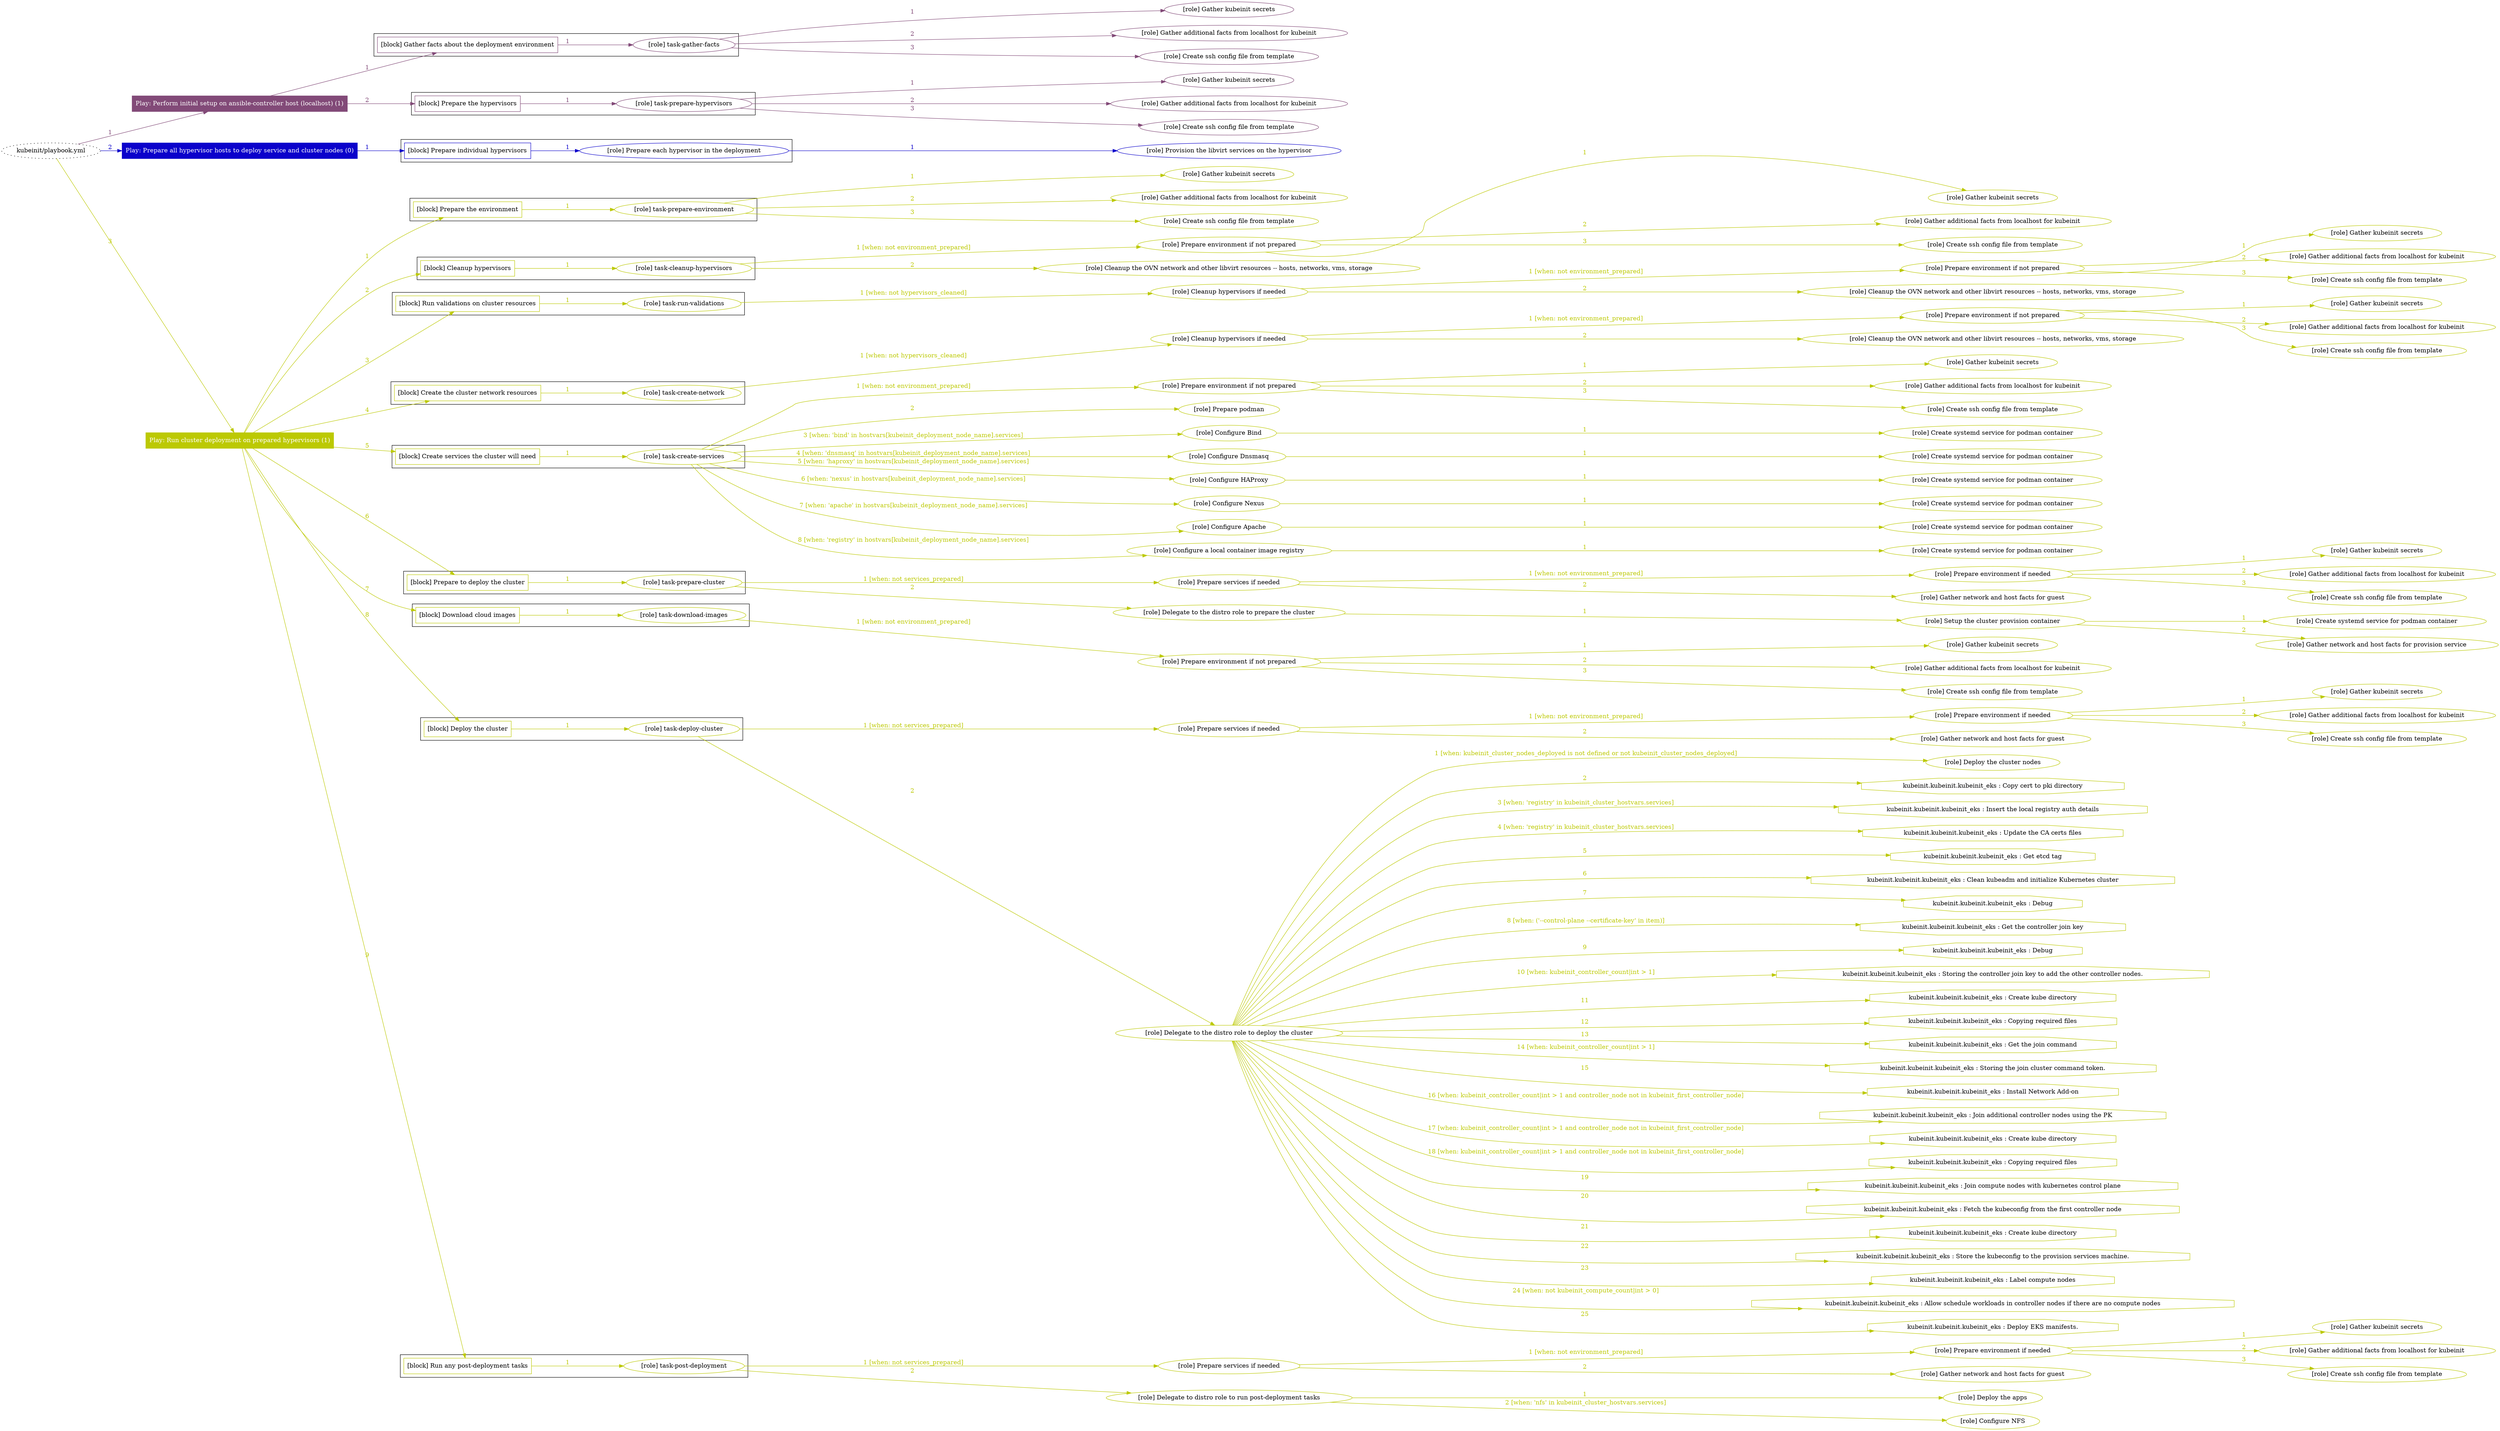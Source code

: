 digraph {
	graph [concentrate=true ordering=in rankdir=LR ratio=fill]
	edge [esep=5 sep=10]
	"kubeinit/playbook.yml" [URL="/home/runner/work/kubeinit/kubeinit/kubeinit/playbook.yml" id=playbook_768fa350 style=dotted]
	play_bba728f6 [label="Play: Perform initial setup on ansible-controller host (localhost) (1)" URL="/home/runner/work/kubeinit/kubeinit/kubeinit/playbook.yml" color="#824a78" fontcolor="#ffffff" id=play_bba728f6 shape=box style=filled tooltip=localhost]
	"kubeinit/playbook.yml" -> play_bba728f6 [label="1 " color="#824a78" fontcolor="#824a78" id=edge_41f18bbf labeltooltip="1 " tooltip="1 "]
	subgraph "Gather kubeinit secrets" {
		role_1b0839d9 [label="[role] Gather kubeinit secrets" URL="/home/runner/.ansible/collections/ansible_collections/kubeinit/kubeinit/roles/kubeinit_prepare/tasks/gather_kubeinit_facts.yml" color="#824a78" id=role_1b0839d9 tooltip="Gather kubeinit secrets"]
	}
	subgraph "Gather additional facts from localhost for kubeinit" {
		role_ade23916 [label="[role] Gather additional facts from localhost for kubeinit" URL="/home/runner/.ansible/collections/ansible_collections/kubeinit/kubeinit/roles/kubeinit_prepare/tasks/gather_kubeinit_facts.yml" color="#824a78" id=role_ade23916 tooltip="Gather additional facts from localhost for kubeinit"]
	}
	subgraph "Create ssh config file from template" {
		role_d3f5e8c2 [label="[role] Create ssh config file from template" URL="/home/runner/.ansible/collections/ansible_collections/kubeinit/kubeinit/roles/kubeinit_prepare/tasks/gather_kubeinit_facts.yml" color="#824a78" id=role_d3f5e8c2 tooltip="Create ssh config file from template"]
	}
	subgraph "task-gather-facts" {
		role_bfae3cb5 [label="[role] task-gather-facts" URL="/home/runner/work/kubeinit/kubeinit/kubeinit/playbook.yml" color="#824a78" id=role_bfae3cb5 tooltip="task-gather-facts"]
		role_bfae3cb5 -> role_1b0839d9 [label="1 " color="#824a78" fontcolor="#824a78" id=edge_88686218 labeltooltip="1 " tooltip="1 "]
		role_bfae3cb5 -> role_ade23916 [label="2 " color="#824a78" fontcolor="#824a78" id=edge_98fb39b4 labeltooltip="2 " tooltip="2 "]
		role_bfae3cb5 -> role_d3f5e8c2 [label="3 " color="#824a78" fontcolor="#824a78" id=edge_a407d9b2 labeltooltip="3 " tooltip="3 "]
	}
	subgraph "Gather kubeinit secrets" {
		role_dcbbacf3 [label="[role] Gather kubeinit secrets" URL="/home/runner/.ansible/collections/ansible_collections/kubeinit/kubeinit/roles/kubeinit_prepare/tasks/gather_kubeinit_facts.yml" color="#824a78" id=role_dcbbacf3 tooltip="Gather kubeinit secrets"]
	}
	subgraph "Gather additional facts from localhost for kubeinit" {
		role_a5c7a3fc [label="[role] Gather additional facts from localhost for kubeinit" URL="/home/runner/.ansible/collections/ansible_collections/kubeinit/kubeinit/roles/kubeinit_prepare/tasks/gather_kubeinit_facts.yml" color="#824a78" id=role_a5c7a3fc tooltip="Gather additional facts from localhost for kubeinit"]
	}
	subgraph "Create ssh config file from template" {
		role_6a774f03 [label="[role] Create ssh config file from template" URL="/home/runner/.ansible/collections/ansible_collections/kubeinit/kubeinit/roles/kubeinit_prepare/tasks/gather_kubeinit_facts.yml" color="#824a78" id=role_6a774f03 tooltip="Create ssh config file from template"]
	}
	subgraph "task-prepare-hypervisors" {
		role_3106a8ac [label="[role] task-prepare-hypervisors" URL="/home/runner/work/kubeinit/kubeinit/kubeinit/playbook.yml" color="#824a78" id=role_3106a8ac tooltip="task-prepare-hypervisors"]
		role_3106a8ac -> role_dcbbacf3 [label="1 " color="#824a78" fontcolor="#824a78" id=edge_65de63f9 labeltooltip="1 " tooltip="1 "]
		role_3106a8ac -> role_a5c7a3fc [label="2 " color="#824a78" fontcolor="#824a78" id=edge_450f7440 labeltooltip="2 " tooltip="2 "]
		role_3106a8ac -> role_6a774f03 [label="3 " color="#824a78" fontcolor="#824a78" id=edge_6b35a862 labeltooltip="3 " tooltip="3 "]
	}
	subgraph "Play: Perform initial setup on ansible-controller host (localhost) (1)" {
		play_bba728f6 -> block_4dae9bab [label=1 color="#824a78" fontcolor="#824a78" id=edge_9ea0962b labeltooltip=1 tooltip=1]
		subgraph cluster_block_4dae9bab {
			block_4dae9bab [label="[block] Gather facts about the deployment environment" URL="/home/runner/work/kubeinit/kubeinit/kubeinit/playbook.yml" color="#824a78" id=block_4dae9bab labeltooltip="Gather facts about the deployment environment" shape=box tooltip="Gather facts about the deployment environment"]
			block_4dae9bab -> role_bfae3cb5 [label="1 " color="#824a78" fontcolor="#824a78" id=edge_cff3afc5 labeltooltip="1 " tooltip="1 "]
		}
		play_bba728f6 -> block_4ace6be7 [label=2 color="#824a78" fontcolor="#824a78" id=edge_e58233c1 labeltooltip=2 tooltip=2]
		subgraph cluster_block_4ace6be7 {
			block_4ace6be7 [label="[block] Prepare the hypervisors" URL="/home/runner/work/kubeinit/kubeinit/kubeinit/playbook.yml" color="#824a78" id=block_4ace6be7 labeltooltip="Prepare the hypervisors" shape=box tooltip="Prepare the hypervisors"]
			block_4ace6be7 -> role_3106a8ac [label="1 " color="#824a78" fontcolor="#824a78" id=edge_30d1d823 labeltooltip="1 " tooltip="1 "]
		}
	}
	play_9862256f [label="Play: Prepare all hypervisor hosts to deploy service and cluster nodes (0)" URL="/home/runner/work/kubeinit/kubeinit/kubeinit/playbook.yml" color="#0b01cb" fontcolor="#ffffff" id=play_9862256f shape=box style=filled tooltip="Play: Prepare all hypervisor hosts to deploy service and cluster nodes (0)"]
	"kubeinit/playbook.yml" -> play_9862256f [label="2 " color="#0b01cb" fontcolor="#0b01cb" id=edge_6276b5c2 labeltooltip="2 " tooltip="2 "]
	subgraph "Provision the libvirt services on the hypervisor" {
		role_0ce8d488 [label="[role] Provision the libvirt services on the hypervisor" URL="/home/runner/.ansible/collections/ansible_collections/kubeinit/kubeinit/roles/kubeinit_prepare/tasks/prepare_hypervisor.yml" color="#0b01cb" id=role_0ce8d488 tooltip="Provision the libvirt services on the hypervisor"]
	}
	subgraph "Prepare each hypervisor in the deployment" {
		role_e6b648f1 [label="[role] Prepare each hypervisor in the deployment" URL="/home/runner/work/kubeinit/kubeinit/kubeinit/playbook.yml" color="#0b01cb" id=role_e6b648f1 tooltip="Prepare each hypervisor in the deployment"]
		role_e6b648f1 -> role_0ce8d488 [label="1 " color="#0b01cb" fontcolor="#0b01cb" id=edge_3b8a3610 labeltooltip="1 " tooltip="1 "]
	}
	subgraph "Play: Prepare all hypervisor hosts to deploy service and cluster nodes (0)" {
		play_9862256f -> block_240b514c [label=1 color="#0b01cb" fontcolor="#0b01cb" id=edge_b8d41e16 labeltooltip=1 tooltip=1]
		subgraph cluster_block_240b514c {
			block_240b514c [label="[block] Prepare individual hypervisors" URL="/home/runner/work/kubeinit/kubeinit/kubeinit/playbook.yml" color="#0b01cb" id=block_240b514c labeltooltip="Prepare individual hypervisors" shape=box tooltip="Prepare individual hypervisors"]
			block_240b514c -> role_e6b648f1 [label="1 " color="#0b01cb" fontcolor="#0b01cb" id=edge_86f9263f labeltooltip="1 " tooltip="1 "]
		}
	}
	play_9ad3b4a9 [label="Play: Run cluster deployment on prepared hypervisors (1)" URL="/home/runner/work/kubeinit/kubeinit/kubeinit/playbook.yml" color="#bcc903" fontcolor="#ffffff" id=play_9ad3b4a9 shape=box style=filled tooltip=localhost]
	"kubeinit/playbook.yml" -> play_9ad3b4a9 [label="3 " color="#bcc903" fontcolor="#bcc903" id=edge_ab257bb3 labeltooltip="3 " tooltip="3 "]
	subgraph "Gather kubeinit secrets" {
		role_ee31a3a8 [label="[role] Gather kubeinit secrets" URL="/home/runner/.ansible/collections/ansible_collections/kubeinit/kubeinit/roles/kubeinit_prepare/tasks/gather_kubeinit_facts.yml" color="#bcc903" id=role_ee31a3a8 tooltip="Gather kubeinit secrets"]
	}
	subgraph "Gather additional facts from localhost for kubeinit" {
		role_80d5e153 [label="[role] Gather additional facts from localhost for kubeinit" URL="/home/runner/.ansible/collections/ansible_collections/kubeinit/kubeinit/roles/kubeinit_prepare/tasks/gather_kubeinit_facts.yml" color="#bcc903" id=role_80d5e153 tooltip="Gather additional facts from localhost for kubeinit"]
	}
	subgraph "Create ssh config file from template" {
		role_241c59cd [label="[role] Create ssh config file from template" URL="/home/runner/.ansible/collections/ansible_collections/kubeinit/kubeinit/roles/kubeinit_prepare/tasks/gather_kubeinit_facts.yml" color="#bcc903" id=role_241c59cd tooltip="Create ssh config file from template"]
	}
	subgraph "task-prepare-environment" {
		role_5af48785 [label="[role] task-prepare-environment" URL="/home/runner/work/kubeinit/kubeinit/kubeinit/playbook.yml" color="#bcc903" id=role_5af48785 tooltip="task-prepare-environment"]
		role_5af48785 -> role_ee31a3a8 [label="1 " color="#bcc903" fontcolor="#bcc903" id=edge_4255c631 labeltooltip="1 " tooltip="1 "]
		role_5af48785 -> role_80d5e153 [label="2 " color="#bcc903" fontcolor="#bcc903" id=edge_4a39a84d labeltooltip="2 " tooltip="2 "]
		role_5af48785 -> role_241c59cd [label="3 " color="#bcc903" fontcolor="#bcc903" id=edge_5657191f labeltooltip="3 " tooltip="3 "]
	}
	subgraph "Gather kubeinit secrets" {
		role_2df4dae6 [label="[role] Gather kubeinit secrets" URL="/home/runner/.ansible/collections/ansible_collections/kubeinit/kubeinit/roles/kubeinit_prepare/tasks/gather_kubeinit_facts.yml" color="#bcc903" id=role_2df4dae6 tooltip="Gather kubeinit secrets"]
	}
	subgraph "Gather additional facts from localhost for kubeinit" {
		role_bbab2afd [label="[role] Gather additional facts from localhost for kubeinit" URL="/home/runner/.ansible/collections/ansible_collections/kubeinit/kubeinit/roles/kubeinit_prepare/tasks/gather_kubeinit_facts.yml" color="#bcc903" id=role_bbab2afd tooltip="Gather additional facts from localhost for kubeinit"]
	}
	subgraph "Create ssh config file from template" {
		role_b66aee26 [label="[role] Create ssh config file from template" URL="/home/runner/.ansible/collections/ansible_collections/kubeinit/kubeinit/roles/kubeinit_prepare/tasks/gather_kubeinit_facts.yml" color="#bcc903" id=role_b66aee26 tooltip="Create ssh config file from template"]
	}
	subgraph "Prepare environment if not prepared" {
		role_9aa07d92 [label="[role] Prepare environment if not prepared" URL="/home/runner/.ansible/collections/ansible_collections/kubeinit/kubeinit/roles/kubeinit_prepare/tasks/cleanup_hypervisors.yml" color="#bcc903" id=role_9aa07d92 tooltip="Prepare environment if not prepared"]
		role_9aa07d92 -> role_2df4dae6 [label="1 " color="#bcc903" fontcolor="#bcc903" id=edge_b2230134 labeltooltip="1 " tooltip="1 "]
		role_9aa07d92 -> role_bbab2afd [label="2 " color="#bcc903" fontcolor="#bcc903" id=edge_88711829 labeltooltip="2 " tooltip="2 "]
		role_9aa07d92 -> role_b66aee26 [label="3 " color="#bcc903" fontcolor="#bcc903" id=edge_003842db labeltooltip="3 " tooltip="3 "]
	}
	subgraph "Cleanup the OVN network and other libvirt resources -- hosts, networks, vms, storage" {
		role_4cff1db2 [label="[role] Cleanup the OVN network and other libvirt resources -- hosts, networks, vms, storage" URL="/home/runner/.ansible/collections/ansible_collections/kubeinit/kubeinit/roles/kubeinit_prepare/tasks/cleanup_hypervisors.yml" color="#bcc903" id=role_4cff1db2 tooltip="Cleanup the OVN network and other libvirt resources -- hosts, networks, vms, storage"]
	}
	subgraph "task-cleanup-hypervisors" {
		role_b30abc90 [label="[role] task-cleanup-hypervisors" URL="/home/runner/work/kubeinit/kubeinit/kubeinit/playbook.yml" color="#bcc903" id=role_b30abc90 tooltip="task-cleanup-hypervisors"]
		role_b30abc90 -> role_9aa07d92 [label="1 [when: not environment_prepared]" color="#bcc903" fontcolor="#bcc903" id=edge_2b0b20fe labeltooltip="1 [when: not environment_prepared]" tooltip="1 [when: not environment_prepared]"]
		role_b30abc90 -> role_4cff1db2 [label="2 " color="#bcc903" fontcolor="#bcc903" id=edge_22c724ca labeltooltip="2 " tooltip="2 "]
	}
	subgraph "Gather kubeinit secrets" {
		role_fdf2c7fb [label="[role] Gather kubeinit secrets" URL="/home/runner/.ansible/collections/ansible_collections/kubeinit/kubeinit/roles/kubeinit_prepare/tasks/gather_kubeinit_facts.yml" color="#bcc903" id=role_fdf2c7fb tooltip="Gather kubeinit secrets"]
	}
	subgraph "Gather additional facts from localhost for kubeinit" {
		role_3d18a447 [label="[role] Gather additional facts from localhost for kubeinit" URL="/home/runner/.ansible/collections/ansible_collections/kubeinit/kubeinit/roles/kubeinit_prepare/tasks/gather_kubeinit_facts.yml" color="#bcc903" id=role_3d18a447 tooltip="Gather additional facts from localhost for kubeinit"]
	}
	subgraph "Create ssh config file from template" {
		role_7f60a0b8 [label="[role] Create ssh config file from template" URL="/home/runner/.ansible/collections/ansible_collections/kubeinit/kubeinit/roles/kubeinit_prepare/tasks/gather_kubeinit_facts.yml" color="#bcc903" id=role_7f60a0b8 tooltip="Create ssh config file from template"]
	}
	subgraph "Prepare environment if not prepared" {
		role_65e10354 [label="[role] Prepare environment if not prepared" URL="/home/runner/.ansible/collections/ansible_collections/kubeinit/kubeinit/roles/kubeinit_prepare/tasks/cleanup_hypervisors.yml" color="#bcc903" id=role_65e10354 tooltip="Prepare environment if not prepared"]
		role_65e10354 -> role_fdf2c7fb [label="1 " color="#bcc903" fontcolor="#bcc903" id=edge_9a9f8ee0 labeltooltip="1 " tooltip="1 "]
		role_65e10354 -> role_3d18a447 [label="2 " color="#bcc903" fontcolor="#bcc903" id=edge_4c24ce88 labeltooltip="2 " tooltip="2 "]
		role_65e10354 -> role_7f60a0b8 [label="3 " color="#bcc903" fontcolor="#bcc903" id=edge_4c975f5e labeltooltip="3 " tooltip="3 "]
	}
	subgraph "Cleanup the OVN network and other libvirt resources -- hosts, networks, vms, storage" {
		role_902f2ca9 [label="[role] Cleanup the OVN network and other libvirt resources -- hosts, networks, vms, storage" URL="/home/runner/.ansible/collections/ansible_collections/kubeinit/kubeinit/roles/kubeinit_prepare/tasks/cleanup_hypervisors.yml" color="#bcc903" id=role_902f2ca9 tooltip="Cleanup the OVN network and other libvirt resources -- hosts, networks, vms, storage"]
	}
	subgraph "Cleanup hypervisors if needed" {
		role_7a1f8833 [label="[role] Cleanup hypervisors if needed" URL="/home/runner/.ansible/collections/ansible_collections/kubeinit/kubeinit/roles/kubeinit_validations/tasks/main.yml" color="#bcc903" id=role_7a1f8833 tooltip="Cleanup hypervisors if needed"]
		role_7a1f8833 -> role_65e10354 [label="1 [when: not environment_prepared]" color="#bcc903" fontcolor="#bcc903" id=edge_16b2744a labeltooltip="1 [when: not environment_prepared]" tooltip="1 [when: not environment_prepared]"]
		role_7a1f8833 -> role_902f2ca9 [label="2 " color="#bcc903" fontcolor="#bcc903" id=edge_9a40938c labeltooltip="2 " tooltip="2 "]
	}
	subgraph "task-run-validations" {
		role_72ea1f10 [label="[role] task-run-validations" URL="/home/runner/work/kubeinit/kubeinit/kubeinit/playbook.yml" color="#bcc903" id=role_72ea1f10 tooltip="task-run-validations"]
		role_72ea1f10 -> role_7a1f8833 [label="1 [when: not hypervisors_cleaned]" color="#bcc903" fontcolor="#bcc903" id=edge_4ff2c6e4 labeltooltip="1 [when: not hypervisors_cleaned]" tooltip="1 [when: not hypervisors_cleaned]"]
	}
	subgraph "Gather kubeinit secrets" {
		role_37e7a533 [label="[role] Gather kubeinit secrets" URL="/home/runner/.ansible/collections/ansible_collections/kubeinit/kubeinit/roles/kubeinit_prepare/tasks/gather_kubeinit_facts.yml" color="#bcc903" id=role_37e7a533 tooltip="Gather kubeinit secrets"]
	}
	subgraph "Gather additional facts from localhost for kubeinit" {
		role_e6275f94 [label="[role] Gather additional facts from localhost for kubeinit" URL="/home/runner/.ansible/collections/ansible_collections/kubeinit/kubeinit/roles/kubeinit_prepare/tasks/gather_kubeinit_facts.yml" color="#bcc903" id=role_e6275f94 tooltip="Gather additional facts from localhost for kubeinit"]
	}
	subgraph "Create ssh config file from template" {
		role_150e0647 [label="[role] Create ssh config file from template" URL="/home/runner/.ansible/collections/ansible_collections/kubeinit/kubeinit/roles/kubeinit_prepare/tasks/gather_kubeinit_facts.yml" color="#bcc903" id=role_150e0647 tooltip="Create ssh config file from template"]
	}
	subgraph "Prepare environment if not prepared" {
		role_59a5dee6 [label="[role] Prepare environment if not prepared" URL="/home/runner/.ansible/collections/ansible_collections/kubeinit/kubeinit/roles/kubeinit_prepare/tasks/cleanup_hypervisors.yml" color="#bcc903" id=role_59a5dee6 tooltip="Prepare environment if not prepared"]
		role_59a5dee6 -> role_37e7a533 [label="1 " color="#bcc903" fontcolor="#bcc903" id=edge_fc28756b labeltooltip="1 " tooltip="1 "]
		role_59a5dee6 -> role_e6275f94 [label="2 " color="#bcc903" fontcolor="#bcc903" id=edge_c8f4f04b labeltooltip="2 " tooltip="2 "]
		role_59a5dee6 -> role_150e0647 [label="3 " color="#bcc903" fontcolor="#bcc903" id=edge_90b9beea labeltooltip="3 " tooltip="3 "]
	}
	subgraph "Cleanup the OVN network and other libvirt resources -- hosts, networks, vms, storage" {
		role_6f6a321b [label="[role] Cleanup the OVN network and other libvirt resources -- hosts, networks, vms, storage" URL="/home/runner/.ansible/collections/ansible_collections/kubeinit/kubeinit/roles/kubeinit_prepare/tasks/cleanup_hypervisors.yml" color="#bcc903" id=role_6f6a321b tooltip="Cleanup the OVN network and other libvirt resources -- hosts, networks, vms, storage"]
	}
	subgraph "Cleanup hypervisors if needed" {
		role_05b09ab9 [label="[role] Cleanup hypervisors if needed" URL="/home/runner/.ansible/collections/ansible_collections/kubeinit/kubeinit/roles/kubeinit_libvirt/tasks/create_network.yml" color="#bcc903" id=role_05b09ab9 tooltip="Cleanup hypervisors if needed"]
		role_05b09ab9 -> role_59a5dee6 [label="1 [when: not environment_prepared]" color="#bcc903" fontcolor="#bcc903" id=edge_4eb914b6 labeltooltip="1 [when: not environment_prepared]" tooltip="1 [when: not environment_prepared]"]
		role_05b09ab9 -> role_6f6a321b [label="2 " color="#bcc903" fontcolor="#bcc903" id=edge_3d43291c labeltooltip="2 " tooltip="2 "]
	}
	subgraph "task-create-network" {
		role_cbca5551 [label="[role] task-create-network" URL="/home/runner/work/kubeinit/kubeinit/kubeinit/playbook.yml" color="#bcc903" id=role_cbca5551 tooltip="task-create-network"]
		role_cbca5551 -> role_05b09ab9 [label="1 [when: not hypervisors_cleaned]" color="#bcc903" fontcolor="#bcc903" id=edge_30495137 labeltooltip="1 [when: not hypervisors_cleaned]" tooltip="1 [when: not hypervisors_cleaned]"]
	}
	subgraph "Gather kubeinit secrets" {
		role_5272c032 [label="[role] Gather kubeinit secrets" URL="/home/runner/.ansible/collections/ansible_collections/kubeinit/kubeinit/roles/kubeinit_prepare/tasks/gather_kubeinit_facts.yml" color="#bcc903" id=role_5272c032 tooltip="Gather kubeinit secrets"]
	}
	subgraph "Gather additional facts from localhost for kubeinit" {
		role_6f6d1de9 [label="[role] Gather additional facts from localhost for kubeinit" URL="/home/runner/.ansible/collections/ansible_collections/kubeinit/kubeinit/roles/kubeinit_prepare/tasks/gather_kubeinit_facts.yml" color="#bcc903" id=role_6f6d1de9 tooltip="Gather additional facts from localhost for kubeinit"]
	}
	subgraph "Create ssh config file from template" {
		role_657f5360 [label="[role] Create ssh config file from template" URL="/home/runner/.ansible/collections/ansible_collections/kubeinit/kubeinit/roles/kubeinit_prepare/tasks/gather_kubeinit_facts.yml" color="#bcc903" id=role_657f5360 tooltip="Create ssh config file from template"]
	}
	subgraph "Prepare environment if not prepared" {
		role_957d98a4 [label="[role] Prepare environment if not prepared" URL="/home/runner/.ansible/collections/ansible_collections/kubeinit/kubeinit/roles/kubeinit_services/tasks/main.yml" color="#bcc903" id=role_957d98a4 tooltip="Prepare environment if not prepared"]
		role_957d98a4 -> role_5272c032 [label="1 " color="#bcc903" fontcolor="#bcc903" id=edge_29edc763 labeltooltip="1 " tooltip="1 "]
		role_957d98a4 -> role_6f6d1de9 [label="2 " color="#bcc903" fontcolor="#bcc903" id=edge_1291659f labeltooltip="2 " tooltip="2 "]
		role_957d98a4 -> role_657f5360 [label="3 " color="#bcc903" fontcolor="#bcc903" id=edge_b1433929 labeltooltip="3 " tooltip="3 "]
	}
	subgraph "Prepare podman" {
		role_53198b9f [label="[role] Prepare podman" URL="/home/runner/.ansible/collections/ansible_collections/kubeinit/kubeinit/roles/kubeinit_services/tasks/00_create_service_pod.yml" color="#bcc903" id=role_53198b9f tooltip="Prepare podman"]
	}
	subgraph "Create systemd service for podman container" {
		role_91cb823b [label="[role] Create systemd service for podman container" URL="/home/runner/.ansible/collections/ansible_collections/kubeinit/kubeinit/roles/kubeinit_bind/tasks/main.yml" color="#bcc903" id=role_91cb823b tooltip="Create systemd service for podman container"]
	}
	subgraph "Configure Bind" {
		role_7c6a0822 [label="[role] Configure Bind" URL="/home/runner/.ansible/collections/ansible_collections/kubeinit/kubeinit/roles/kubeinit_services/tasks/start_services_containers.yml" color="#bcc903" id=role_7c6a0822 tooltip="Configure Bind"]
		role_7c6a0822 -> role_91cb823b [label="1 " color="#bcc903" fontcolor="#bcc903" id=edge_a3e40e88 labeltooltip="1 " tooltip="1 "]
	}
	subgraph "Create systemd service for podman container" {
		role_e7902c7c [label="[role] Create systemd service for podman container" URL="/home/runner/.ansible/collections/ansible_collections/kubeinit/kubeinit/roles/kubeinit_dnsmasq/tasks/main.yml" color="#bcc903" id=role_e7902c7c tooltip="Create systemd service for podman container"]
	}
	subgraph "Configure Dnsmasq" {
		role_deedff4a [label="[role] Configure Dnsmasq" URL="/home/runner/.ansible/collections/ansible_collections/kubeinit/kubeinit/roles/kubeinit_services/tasks/start_services_containers.yml" color="#bcc903" id=role_deedff4a tooltip="Configure Dnsmasq"]
		role_deedff4a -> role_e7902c7c [label="1 " color="#bcc903" fontcolor="#bcc903" id=edge_d2275224 labeltooltip="1 " tooltip="1 "]
	}
	subgraph "Create systemd service for podman container" {
		role_31e53419 [label="[role] Create systemd service for podman container" URL="/home/runner/.ansible/collections/ansible_collections/kubeinit/kubeinit/roles/kubeinit_haproxy/tasks/main.yml" color="#bcc903" id=role_31e53419 tooltip="Create systemd service for podman container"]
	}
	subgraph "Configure HAProxy" {
		role_8a42fb38 [label="[role] Configure HAProxy" URL="/home/runner/.ansible/collections/ansible_collections/kubeinit/kubeinit/roles/kubeinit_services/tasks/start_services_containers.yml" color="#bcc903" id=role_8a42fb38 tooltip="Configure HAProxy"]
		role_8a42fb38 -> role_31e53419 [label="1 " color="#bcc903" fontcolor="#bcc903" id=edge_cfcdccb9 labeltooltip="1 " tooltip="1 "]
	}
	subgraph "Create systemd service for podman container" {
		role_e7bb020d [label="[role] Create systemd service for podman container" URL="/home/runner/.ansible/collections/ansible_collections/kubeinit/kubeinit/roles/kubeinit_nexus/tasks/main.yml" color="#bcc903" id=role_e7bb020d tooltip="Create systemd service for podman container"]
	}
	subgraph "Configure Nexus" {
		role_5814532b [label="[role] Configure Nexus" URL="/home/runner/.ansible/collections/ansible_collections/kubeinit/kubeinit/roles/kubeinit_services/tasks/start_services_containers.yml" color="#bcc903" id=role_5814532b tooltip="Configure Nexus"]
		role_5814532b -> role_e7bb020d [label="1 " color="#bcc903" fontcolor="#bcc903" id=edge_a83d49cf labeltooltip="1 " tooltip="1 "]
	}
	subgraph "Create systemd service for podman container" {
		role_b050a46d [label="[role] Create systemd service for podman container" URL="/home/runner/.ansible/collections/ansible_collections/kubeinit/kubeinit/roles/kubeinit_apache/tasks/main.yml" color="#bcc903" id=role_b050a46d tooltip="Create systemd service for podman container"]
	}
	subgraph "Configure Apache" {
		role_08a070fe [label="[role] Configure Apache" URL="/home/runner/.ansible/collections/ansible_collections/kubeinit/kubeinit/roles/kubeinit_services/tasks/start_services_containers.yml" color="#bcc903" id=role_08a070fe tooltip="Configure Apache"]
		role_08a070fe -> role_b050a46d [label="1 " color="#bcc903" fontcolor="#bcc903" id=edge_71b2d4f1 labeltooltip="1 " tooltip="1 "]
	}
	subgraph "Create systemd service for podman container" {
		role_1453f8d0 [label="[role] Create systemd service for podman container" URL="/home/runner/.ansible/collections/ansible_collections/kubeinit/kubeinit/roles/kubeinit_registry/tasks/main.yml" color="#bcc903" id=role_1453f8d0 tooltip="Create systemd service for podman container"]
	}
	subgraph "Configure a local container image registry" {
		role_92a43e78 [label="[role] Configure a local container image registry" URL="/home/runner/.ansible/collections/ansible_collections/kubeinit/kubeinit/roles/kubeinit_services/tasks/start_services_containers.yml" color="#bcc903" id=role_92a43e78 tooltip="Configure a local container image registry"]
		role_92a43e78 -> role_1453f8d0 [label="1 " color="#bcc903" fontcolor="#bcc903" id=edge_ca9b4061 labeltooltip="1 " tooltip="1 "]
	}
	subgraph "task-create-services" {
		role_a84dad6f [label="[role] task-create-services" URL="/home/runner/work/kubeinit/kubeinit/kubeinit/playbook.yml" color="#bcc903" id=role_a84dad6f tooltip="task-create-services"]
		role_a84dad6f -> role_957d98a4 [label="1 [when: not environment_prepared]" color="#bcc903" fontcolor="#bcc903" id=edge_051492f0 labeltooltip="1 [when: not environment_prepared]" tooltip="1 [when: not environment_prepared]"]
		role_a84dad6f -> role_53198b9f [label="2 " color="#bcc903" fontcolor="#bcc903" id=edge_4ef3a9cd labeltooltip="2 " tooltip="2 "]
		role_a84dad6f -> role_7c6a0822 [label="3 [when: 'bind' in hostvars[kubeinit_deployment_node_name].services]" color="#bcc903" fontcolor="#bcc903" id=edge_709aca59 labeltooltip="3 [when: 'bind' in hostvars[kubeinit_deployment_node_name].services]" tooltip="3 [when: 'bind' in hostvars[kubeinit_deployment_node_name].services]"]
		role_a84dad6f -> role_deedff4a [label="4 [when: 'dnsmasq' in hostvars[kubeinit_deployment_node_name].services]" color="#bcc903" fontcolor="#bcc903" id=edge_c20f632f labeltooltip="4 [when: 'dnsmasq' in hostvars[kubeinit_deployment_node_name].services]" tooltip="4 [when: 'dnsmasq' in hostvars[kubeinit_deployment_node_name].services]"]
		role_a84dad6f -> role_8a42fb38 [label="5 [when: 'haproxy' in hostvars[kubeinit_deployment_node_name].services]" color="#bcc903" fontcolor="#bcc903" id=edge_0dc42ec3 labeltooltip="5 [when: 'haproxy' in hostvars[kubeinit_deployment_node_name].services]" tooltip="5 [when: 'haproxy' in hostvars[kubeinit_deployment_node_name].services]"]
		role_a84dad6f -> role_5814532b [label="6 [when: 'nexus' in hostvars[kubeinit_deployment_node_name].services]" color="#bcc903" fontcolor="#bcc903" id=edge_6e430a57 labeltooltip="6 [when: 'nexus' in hostvars[kubeinit_deployment_node_name].services]" tooltip="6 [when: 'nexus' in hostvars[kubeinit_deployment_node_name].services]"]
		role_a84dad6f -> role_08a070fe [label="7 [when: 'apache' in hostvars[kubeinit_deployment_node_name].services]" color="#bcc903" fontcolor="#bcc903" id=edge_015c0c82 labeltooltip="7 [when: 'apache' in hostvars[kubeinit_deployment_node_name].services]" tooltip="7 [when: 'apache' in hostvars[kubeinit_deployment_node_name].services]"]
		role_a84dad6f -> role_92a43e78 [label="8 [when: 'registry' in hostvars[kubeinit_deployment_node_name].services]" color="#bcc903" fontcolor="#bcc903" id=edge_28d8d576 labeltooltip="8 [when: 'registry' in hostvars[kubeinit_deployment_node_name].services]" tooltip="8 [when: 'registry' in hostvars[kubeinit_deployment_node_name].services]"]
	}
	subgraph "Gather kubeinit secrets" {
		role_748eb058 [label="[role] Gather kubeinit secrets" URL="/home/runner/.ansible/collections/ansible_collections/kubeinit/kubeinit/roles/kubeinit_prepare/tasks/gather_kubeinit_facts.yml" color="#bcc903" id=role_748eb058 tooltip="Gather kubeinit secrets"]
	}
	subgraph "Gather additional facts from localhost for kubeinit" {
		role_7f838dd7 [label="[role] Gather additional facts from localhost for kubeinit" URL="/home/runner/.ansible/collections/ansible_collections/kubeinit/kubeinit/roles/kubeinit_prepare/tasks/gather_kubeinit_facts.yml" color="#bcc903" id=role_7f838dd7 tooltip="Gather additional facts from localhost for kubeinit"]
	}
	subgraph "Create ssh config file from template" {
		role_7f14647b [label="[role] Create ssh config file from template" URL="/home/runner/.ansible/collections/ansible_collections/kubeinit/kubeinit/roles/kubeinit_prepare/tasks/gather_kubeinit_facts.yml" color="#bcc903" id=role_7f14647b tooltip="Create ssh config file from template"]
	}
	subgraph "Prepare environment if needed" {
		role_4c48f3ca [label="[role] Prepare environment if needed" URL="/home/runner/.ansible/collections/ansible_collections/kubeinit/kubeinit/roles/kubeinit_services/tasks/prepare_services.yml" color="#bcc903" id=role_4c48f3ca tooltip="Prepare environment if needed"]
		role_4c48f3ca -> role_748eb058 [label="1 " color="#bcc903" fontcolor="#bcc903" id=edge_a6aebd10 labeltooltip="1 " tooltip="1 "]
		role_4c48f3ca -> role_7f838dd7 [label="2 " color="#bcc903" fontcolor="#bcc903" id=edge_6629044d labeltooltip="2 " tooltip="2 "]
		role_4c48f3ca -> role_7f14647b [label="3 " color="#bcc903" fontcolor="#bcc903" id=edge_23229d90 labeltooltip="3 " tooltip="3 "]
	}
	subgraph "Gather network and host facts for guest" {
		role_db3bdf3a [label="[role] Gather network and host facts for guest" URL="/home/runner/.ansible/collections/ansible_collections/kubeinit/kubeinit/roles/kubeinit_services/tasks/prepare_services.yml" color="#bcc903" id=role_db3bdf3a tooltip="Gather network and host facts for guest"]
	}
	subgraph "Prepare services if needed" {
		role_6efc1cc6 [label="[role] Prepare services if needed" URL="/home/runner/.ansible/collections/ansible_collections/kubeinit/kubeinit/roles/kubeinit_prepare/tasks/prepare_cluster.yml" color="#bcc903" id=role_6efc1cc6 tooltip="Prepare services if needed"]
		role_6efc1cc6 -> role_4c48f3ca [label="1 [when: not environment_prepared]" color="#bcc903" fontcolor="#bcc903" id=edge_238d9d4c labeltooltip="1 [when: not environment_prepared]" tooltip="1 [when: not environment_prepared]"]
		role_6efc1cc6 -> role_db3bdf3a [label="2 " color="#bcc903" fontcolor="#bcc903" id=edge_97f6eac1 labeltooltip="2 " tooltip="2 "]
	}
	subgraph "Create systemd service for podman container" {
		role_bbe38d0e [label="[role] Create systemd service for podman container" URL="/home/runner/.ansible/collections/ansible_collections/kubeinit/kubeinit/roles/kubeinit_services/tasks/create_provision_container.yml" color="#bcc903" id=role_bbe38d0e tooltip="Create systemd service for podman container"]
	}
	subgraph "Gather network and host facts for provision service" {
		role_2394c3e6 [label="[role] Gather network and host facts for provision service" URL="/home/runner/.ansible/collections/ansible_collections/kubeinit/kubeinit/roles/kubeinit_services/tasks/create_provision_container.yml" color="#bcc903" id=role_2394c3e6 tooltip="Gather network and host facts for provision service"]
	}
	subgraph "Setup the cluster provision container" {
		role_1b00200e [label="[role] Setup the cluster provision container" URL="/home/runner/.ansible/collections/ansible_collections/kubeinit/kubeinit/roles/kubeinit_eks/tasks/prepare_cluster.yml" color="#bcc903" id=role_1b00200e tooltip="Setup the cluster provision container"]
		role_1b00200e -> role_bbe38d0e [label="1 " color="#bcc903" fontcolor="#bcc903" id=edge_7d8f17f2 labeltooltip="1 " tooltip="1 "]
		role_1b00200e -> role_2394c3e6 [label="2 " color="#bcc903" fontcolor="#bcc903" id=edge_d385a8c0 labeltooltip="2 " tooltip="2 "]
	}
	subgraph "Delegate to the distro role to prepare the cluster" {
		role_522b9636 [label="[role] Delegate to the distro role to prepare the cluster" URL="/home/runner/.ansible/collections/ansible_collections/kubeinit/kubeinit/roles/kubeinit_prepare/tasks/prepare_cluster.yml" color="#bcc903" id=role_522b9636 tooltip="Delegate to the distro role to prepare the cluster"]
		role_522b9636 -> role_1b00200e [label="1 " color="#bcc903" fontcolor="#bcc903" id=edge_31d968bf labeltooltip="1 " tooltip="1 "]
	}
	subgraph "task-prepare-cluster" {
		role_2326e7f2 [label="[role] task-prepare-cluster" URL="/home/runner/work/kubeinit/kubeinit/kubeinit/playbook.yml" color="#bcc903" id=role_2326e7f2 tooltip="task-prepare-cluster"]
		role_2326e7f2 -> role_6efc1cc6 [label="1 [when: not services_prepared]" color="#bcc903" fontcolor="#bcc903" id=edge_6c8828bf labeltooltip="1 [when: not services_prepared]" tooltip="1 [when: not services_prepared]"]
		role_2326e7f2 -> role_522b9636 [label="2 " color="#bcc903" fontcolor="#bcc903" id=edge_ce3da595 labeltooltip="2 " tooltip="2 "]
	}
	subgraph "Gather kubeinit secrets" {
		role_36681e35 [label="[role] Gather kubeinit secrets" URL="/home/runner/.ansible/collections/ansible_collections/kubeinit/kubeinit/roles/kubeinit_prepare/tasks/gather_kubeinit_facts.yml" color="#bcc903" id=role_36681e35 tooltip="Gather kubeinit secrets"]
	}
	subgraph "Gather additional facts from localhost for kubeinit" {
		role_d0dffc83 [label="[role] Gather additional facts from localhost for kubeinit" URL="/home/runner/.ansible/collections/ansible_collections/kubeinit/kubeinit/roles/kubeinit_prepare/tasks/gather_kubeinit_facts.yml" color="#bcc903" id=role_d0dffc83 tooltip="Gather additional facts from localhost for kubeinit"]
	}
	subgraph "Create ssh config file from template" {
		role_a2adef7b [label="[role] Create ssh config file from template" URL="/home/runner/.ansible/collections/ansible_collections/kubeinit/kubeinit/roles/kubeinit_prepare/tasks/gather_kubeinit_facts.yml" color="#bcc903" id=role_a2adef7b tooltip="Create ssh config file from template"]
	}
	subgraph "Prepare environment if not prepared" {
		role_39c50083 [label="[role] Prepare environment if not prepared" URL="/home/runner/.ansible/collections/ansible_collections/kubeinit/kubeinit/roles/kubeinit_libvirt/tasks/download_cloud_images.yml" color="#bcc903" id=role_39c50083 tooltip="Prepare environment if not prepared"]
		role_39c50083 -> role_36681e35 [label="1 " color="#bcc903" fontcolor="#bcc903" id=edge_447213e1 labeltooltip="1 " tooltip="1 "]
		role_39c50083 -> role_d0dffc83 [label="2 " color="#bcc903" fontcolor="#bcc903" id=edge_185059d5 labeltooltip="2 " tooltip="2 "]
		role_39c50083 -> role_a2adef7b [label="3 " color="#bcc903" fontcolor="#bcc903" id=edge_7b8b73a5 labeltooltip="3 " tooltip="3 "]
	}
	subgraph "task-download-images" {
		role_142de549 [label="[role] task-download-images" URL="/home/runner/work/kubeinit/kubeinit/kubeinit/playbook.yml" color="#bcc903" id=role_142de549 tooltip="task-download-images"]
		role_142de549 -> role_39c50083 [label="1 [when: not environment_prepared]" color="#bcc903" fontcolor="#bcc903" id=edge_80e55dd4 labeltooltip="1 [when: not environment_prepared]" tooltip="1 [when: not environment_prepared]"]
	}
	subgraph "Gather kubeinit secrets" {
		role_1a6ba4f4 [label="[role] Gather kubeinit secrets" URL="/home/runner/.ansible/collections/ansible_collections/kubeinit/kubeinit/roles/kubeinit_prepare/tasks/gather_kubeinit_facts.yml" color="#bcc903" id=role_1a6ba4f4 tooltip="Gather kubeinit secrets"]
	}
	subgraph "Gather additional facts from localhost for kubeinit" {
		role_54b0c5eb [label="[role] Gather additional facts from localhost for kubeinit" URL="/home/runner/.ansible/collections/ansible_collections/kubeinit/kubeinit/roles/kubeinit_prepare/tasks/gather_kubeinit_facts.yml" color="#bcc903" id=role_54b0c5eb tooltip="Gather additional facts from localhost for kubeinit"]
	}
	subgraph "Create ssh config file from template" {
		role_afee3eee [label="[role] Create ssh config file from template" URL="/home/runner/.ansible/collections/ansible_collections/kubeinit/kubeinit/roles/kubeinit_prepare/tasks/gather_kubeinit_facts.yml" color="#bcc903" id=role_afee3eee tooltip="Create ssh config file from template"]
	}
	subgraph "Prepare environment if needed" {
		role_02f02eb0 [label="[role] Prepare environment if needed" URL="/home/runner/.ansible/collections/ansible_collections/kubeinit/kubeinit/roles/kubeinit_services/tasks/prepare_services.yml" color="#bcc903" id=role_02f02eb0 tooltip="Prepare environment if needed"]
		role_02f02eb0 -> role_1a6ba4f4 [label="1 " color="#bcc903" fontcolor="#bcc903" id=edge_08a0d735 labeltooltip="1 " tooltip="1 "]
		role_02f02eb0 -> role_54b0c5eb [label="2 " color="#bcc903" fontcolor="#bcc903" id=edge_d92773d1 labeltooltip="2 " tooltip="2 "]
		role_02f02eb0 -> role_afee3eee [label="3 " color="#bcc903" fontcolor="#bcc903" id=edge_cef5196a labeltooltip="3 " tooltip="3 "]
	}
	subgraph "Gather network and host facts for guest" {
		role_afc6f482 [label="[role] Gather network and host facts for guest" URL="/home/runner/.ansible/collections/ansible_collections/kubeinit/kubeinit/roles/kubeinit_services/tasks/prepare_services.yml" color="#bcc903" id=role_afc6f482 tooltip="Gather network and host facts for guest"]
	}
	subgraph "Prepare services if needed" {
		role_55c1462b [label="[role] Prepare services if needed" URL="/home/runner/.ansible/collections/ansible_collections/kubeinit/kubeinit/roles/kubeinit_prepare/tasks/deploy_cluster.yml" color="#bcc903" id=role_55c1462b tooltip="Prepare services if needed"]
		role_55c1462b -> role_02f02eb0 [label="1 [when: not environment_prepared]" color="#bcc903" fontcolor="#bcc903" id=edge_5d9356e3 labeltooltip="1 [when: not environment_prepared]" tooltip="1 [when: not environment_prepared]"]
		role_55c1462b -> role_afc6f482 [label="2 " color="#bcc903" fontcolor="#bcc903" id=edge_53ffc3d5 labeltooltip="2 " tooltip="2 "]
	}
	subgraph "Deploy the cluster nodes" {
		role_9f8d9d66 [label="[role] Deploy the cluster nodes" URL="/home/runner/.ansible/collections/ansible_collections/kubeinit/kubeinit/roles/kubeinit_eks/tasks/main.yml" color="#bcc903" id=role_9f8d9d66 tooltip="Deploy the cluster nodes"]
	}
	subgraph "Delegate to the distro role to deploy the cluster" {
		role_77a8777f [label="[role] Delegate to the distro role to deploy the cluster" URL="/home/runner/.ansible/collections/ansible_collections/kubeinit/kubeinit/roles/kubeinit_prepare/tasks/deploy_cluster.yml" color="#bcc903" id=role_77a8777f tooltip="Delegate to the distro role to deploy the cluster"]
		role_77a8777f -> role_9f8d9d66 [label="1 [when: kubeinit_cluster_nodes_deployed is not defined or not kubeinit_cluster_nodes_deployed]" color="#bcc903" fontcolor="#bcc903" id=edge_9bcc536b labeltooltip="1 [when: kubeinit_cluster_nodes_deployed is not defined or not kubeinit_cluster_nodes_deployed]" tooltip="1 [when: kubeinit_cluster_nodes_deployed is not defined or not kubeinit_cluster_nodes_deployed]"]
		task_47909a5d [label="kubeinit.kubeinit.kubeinit_eks : Copy cert to pki directory" URL="/home/runner/.ansible/collections/ansible_collections/kubeinit/kubeinit/roles/kubeinit_eks/tasks/main.yml" color="#bcc903" id=task_47909a5d shape=octagon tooltip="kubeinit.kubeinit.kubeinit_eks : Copy cert to pki directory"]
		role_77a8777f -> task_47909a5d [label="2 " color="#bcc903" fontcolor="#bcc903" id=edge_617f4ea7 labeltooltip="2 " tooltip="2 "]
		task_baf8b3ba [label="kubeinit.kubeinit.kubeinit_eks : Insert the local registry auth details" URL="/home/runner/.ansible/collections/ansible_collections/kubeinit/kubeinit/roles/kubeinit_eks/tasks/main.yml" color="#bcc903" id=task_baf8b3ba shape=octagon tooltip="kubeinit.kubeinit.kubeinit_eks : Insert the local registry auth details"]
		role_77a8777f -> task_baf8b3ba [label="3 [when: 'registry' in kubeinit_cluster_hostvars.services]" color="#bcc903" fontcolor="#bcc903" id=edge_cbdfc9c7 labeltooltip="3 [when: 'registry' in kubeinit_cluster_hostvars.services]" tooltip="3 [when: 'registry' in kubeinit_cluster_hostvars.services]"]
		task_43264606 [label="kubeinit.kubeinit.kubeinit_eks : Update the CA certs files" URL="/home/runner/.ansible/collections/ansible_collections/kubeinit/kubeinit/roles/kubeinit_eks/tasks/main.yml" color="#bcc903" id=task_43264606 shape=octagon tooltip="kubeinit.kubeinit.kubeinit_eks : Update the CA certs files"]
		role_77a8777f -> task_43264606 [label="4 [when: 'registry' in kubeinit_cluster_hostvars.services]" color="#bcc903" fontcolor="#bcc903" id=edge_4cabcd03 labeltooltip="4 [when: 'registry' in kubeinit_cluster_hostvars.services]" tooltip="4 [when: 'registry' in kubeinit_cluster_hostvars.services]"]
		task_3e4c4380 [label="kubeinit.kubeinit.kubeinit_eks : Get etcd tag" URL="/home/runner/.ansible/collections/ansible_collections/kubeinit/kubeinit/roles/kubeinit_eks/tasks/main.yml" color="#bcc903" id=task_3e4c4380 shape=octagon tooltip="kubeinit.kubeinit.kubeinit_eks : Get etcd tag"]
		role_77a8777f -> task_3e4c4380 [label="5 " color="#bcc903" fontcolor="#bcc903" id=edge_3668cae3 labeltooltip="5 " tooltip="5 "]
		task_33d3cf05 [label="kubeinit.kubeinit.kubeinit_eks : Clean kubeadm and initialize Kubernetes cluster" URL="/home/runner/.ansible/collections/ansible_collections/kubeinit/kubeinit/roles/kubeinit_eks/tasks/main.yml" color="#bcc903" id=task_33d3cf05 shape=octagon tooltip="kubeinit.kubeinit.kubeinit_eks : Clean kubeadm and initialize Kubernetes cluster"]
		role_77a8777f -> task_33d3cf05 [label="6 " color="#bcc903" fontcolor="#bcc903" id=edge_da1bf74f labeltooltip="6 " tooltip="6 "]
		task_08df1fe3 [label="kubeinit.kubeinit.kubeinit_eks : Debug" URL="/home/runner/.ansible/collections/ansible_collections/kubeinit/kubeinit/roles/kubeinit_eks/tasks/main.yml" color="#bcc903" id=task_08df1fe3 shape=octagon tooltip="kubeinit.kubeinit.kubeinit_eks : Debug"]
		role_77a8777f -> task_08df1fe3 [label="7 " color="#bcc903" fontcolor="#bcc903" id=edge_96fbb6ab labeltooltip="7 " tooltip="7 "]
		task_59e9cfe4 [label="kubeinit.kubeinit.kubeinit_eks : Get the controller join key" URL="/home/runner/.ansible/collections/ansible_collections/kubeinit/kubeinit/roles/kubeinit_eks/tasks/main.yml" color="#bcc903" id=task_59e9cfe4 shape=octagon tooltip="kubeinit.kubeinit.kubeinit_eks : Get the controller join key"]
		role_77a8777f -> task_59e9cfe4 [label="8 [when: ('--control-plane --certificate-key' in item)]" color="#bcc903" fontcolor="#bcc903" id=edge_b1430cbb labeltooltip="8 [when: ('--control-plane --certificate-key' in item)]" tooltip="8 [when: ('--control-plane --certificate-key' in item)]"]
		task_615fb229 [label="kubeinit.kubeinit.kubeinit_eks : Debug" URL="/home/runner/.ansible/collections/ansible_collections/kubeinit/kubeinit/roles/kubeinit_eks/tasks/main.yml" color="#bcc903" id=task_615fb229 shape=octagon tooltip="kubeinit.kubeinit.kubeinit_eks : Debug"]
		role_77a8777f -> task_615fb229 [label="9 " color="#bcc903" fontcolor="#bcc903" id=edge_0c536f67 labeltooltip="9 " tooltip="9 "]
		task_70ac17af [label="kubeinit.kubeinit.kubeinit_eks : Storing the controller join key to add the other controller nodes." URL="/home/runner/.ansible/collections/ansible_collections/kubeinit/kubeinit/roles/kubeinit_eks/tasks/main.yml" color="#bcc903" id=task_70ac17af shape=octagon tooltip="kubeinit.kubeinit.kubeinit_eks : Storing the controller join key to add the other controller nodes."]
		role_77a8777f -> task_70ac17af [label="10 [when: kubeinit_controller_count|int > 1]" color="#bcc903" fontcolor="#bcc903" id=edge_8987f985 labeltooltip="10 [when: kubeinit_controller_count|int > 1]" tooltip="10 [when: kubeinit_controller_count|int > 1]"]
		task_f550cd72 [label="kubeinit.kubeinit.kubeinit_eks : Create kube directory" URL="/home/runner/.ansible/collections/ansible_collections/kubeinit/kubeinit/roles/kubeinit_eks/tasks/main.yml" color="#bcc903" id=task_f550cd72 shape=octagon tooltip="kubeinit.kubeinit.kubeinit_eks : Create kube directory"]
		role_77a8777f -> task_f550cd72 [label="11 " color="#bcc903" fontcolor="#bcc903" id=edge_a17daa46 labeltooltip="11 " tooltip="11 "]
		task_16761db9 [label="kubeinit.kubeinit.kubeinit_eks : Copying required files" URL="/home/runner/.ansible/collections/ansible_collections/kubeinit/kubeinit/roles/kubeinit_eks/tasks/main.yml" color="#bcc903" id=task_16761db9 shape=octagon tooltip="kubeinit.kubeinit.kubeinit_eks : Copying required files"]
		role_77a8777f -> task_16761db9 [label="12 " color="#bcc903" fontcolor="#bcc903" id=edge_50321ef1 labeltooltip="12 " tooltip="12 "]
		task_35768e89 [label="kubeinit.kubeinit.kubeinit_eks : Get the join command" URL="/home/runner/.ansible/collections/ansible_collections/kubeinit/kubeinit/roles/kubeinit_eks/tasks/main.yml" color="#bcc903" id=task_35768e89 shape=octagon tooltip="kubeinit.kubeinit.kubeinit_eks : Get the join command"]
		role_77a8777f -> task_35768e89 [label="13 " color="#bcc903" fontcolor="#bcc903" id=edge_f48a0fc7 labeltooltip="13 " tooltip="13 "]
		task_a0a72e11 [label="kubeinit.kubeinit.kubeinit_eks : Storing the join cluster command token." URL="/home/runner/.ansible/collections/ansible_collections/kubeinit/kubeinit/roles/kubeinit_eks/tasks/main.yml" color="#bcc903" id=task_a0a72e11 shape=octagon tooltip="kubeinit.kubeinit.kubeinit_eks : Storing the join cluster command token."]
		role_77a8777f -> task_a0a72e11 [label="14 [when: kubeinit_controller_count|int > 1]" color="#bcc903" fontcolor="#bcc903" id=edge_9f751508 labeltooltip="14 [when: kubeinit_controller_count|int > 1]" tooltip="14 [when: kubeinit_controller_count|int > 1]"]
		task_5a1c5d06 [label="kubeinit.kubeinit.kubeinit_eks : Install Network Add-on" URL="/home/runner/.ansible/collections/ansible_collections/kubeinit/kubeinit/roles/kubeinit_eks/tasks/main.yml" color="#bcc903" id=task_5a1c5d06 shape=octagon tooltip="kubeinit.kubeinit.kubeinit_eks : Install Network Add-on"]
		role_77a8777f -> task_5a1c5d06 [label="15 " color="#bcc903" fontcolor="#bcc903" id=edge_005c6acf labeltooltip="15 " tooltip="15 "]
		task_febd14b1 [label="kubeinit.kubeinit.kubeinit_eks : Join additional controller nodes using the PK" URL="/home/runner/.ansible/collections/ansible_collections/kubeinit/kubeinit/roles/kubeinit_eks/tasks/main.yml" color="#bcc903" id=task_febd14b1 shape=octagon tooltip="kubeinit.kubeinit.kubeinit_eks : Join additional controller nodes using the PK"]
		role_77a8777f -> task_febd14b1 [label="16 [when: kubeinit_controller_count|int > 1 and controller_node not in kubeinit_first_controller_node]" color="#bcc903" fontcolor="#bcc903" id=edge_c6426726 labeltooltip="16 [when: kubeinit_controller_count|int > 1 and controller_node not in kubeinit_first_controller_node]" tooltip="16 [when: kubeinit_controller_count|int > 1 and controller_node not in kubeinit_first_controller_node]"]
		task_c804101d [label="kubeinit.kubeinit.kubeinit_eks : Create kube directory" URL="/home/runner/.ansible/collections/ansible_collections/kubeinit/kubeinit/roles/kubeinit_eks/tasks/main.yml" color="#bcc903" id=task_c804101d shape=octagon tooltip="kubeinit.kubeinit.kubeinit_eks : Create kube directory"]
		role_77a8777f -> task_c804101d [label="17 [when: kubeinit_controller_count|int > 1 and controller_node not in kubeinit_first_controller_node]" color="#bcc903" fontcolor="#bcc903" id=edge_39c5b6f9 labeltooltip="17 [when: kubeinit_controller_count|int > 1 and controller_node not in kubeinit_first_controller_node]" tooltip="17 [when: kubeinit_controller_count|int > 1 and controller_node not in kubeinit_first_controller_node]"]
		task_625dd1c7 [label="kubeinit.kubeinit.kubeinit_eks : Copying required files" URL="/home/runner/.ansible/collections/ansible_collections/kubeinit/kubeinit/roles/kubeinit_eks/tasks/main.yml" color="#bcc903" id=task_625dd1c7 shape=octagon tooltip="kubeinit.kubeinit.kubeinit_eks : Copying required files"]
		role_77a8777f -> task_625dd1c7 [label="18 [when: kubeinit_controller_count|int > 1 and controller_node not in kubeinit_first_controller_node]" color="#bcc903" fontcolor="#bcc903" id=edge_4ec0fdf2 labeltooltip="18 [when: kubeinit_controller_count|int > 1 and controller_node not in kubeinit_first_controller_node]" tooltip="18 [when: kubeinit_controller_count|int > 1 and controller_node not in kubeinit_first_controller_node]"]
		task_c0ac4e2b [label="kubeinit.kubeinit.kubeinit_eks : Join compute nodes with kubernetes control plane" URL="/home/runner/.ansible/collections/ansible_collections/kubeinit/kubeinit/roles/kubeinit_eks/tasks/main.yml" color="#bcc903" id=task_c0ac4e2b shape=octagon tooltip="kubeinit.kubeinit.kubeinit_eks : Join compute nodes with kubernetes control plane"]
		role_77a8777f -> task_c0ac4e2b [label="19 " color="#bcc903" fontcolor="#bcc903" id=edge_3eefaf68 labeltooltip="19 " tooltip="19 "]
		task_ffb848d8 [label="kubeinit.kubeinit.kubeinit_eks : Fetch the kubeconfig from the first controller node" URL="/home/runner/.ansible/collections/ansible_collections/kubeinit/kubeinit/roles/kubeinit_eks/tasks/main.yml" color="#bcc903" id=task_ffb848d8 shape=octagon tooltip="kubeinit.kubeinit.kubeinit_eks : Fetch the kubeconfig from the first controller node"]
		role_77a8777f -> task_ffb848d8 [label="20 " color="#bcc903" fontcolor="#bcc903" id=edge_e73801eb labeltooltip="20 " tooltip="20 "]
		task_b91da2c2 [label="kubeinit.kubeinit.kubeinit_eks : Create kube directory" URL="/home/runner/.ansible/collections/ansible_collections/kubeinit/kubeinit/roles/kubeinit_eks/tasks/main.yml" color="#bcc903" id=task_b91da2c2 shape=octagon tooltip="kubeinit.kubeinit.kubeinit_eks : Create kube directory"]
		role_77a8777f -> task_b91da2c2 [label="21 " color="#bcc903" fontcolor="#bcc903" id=edge_014c96a4 labeltooltip="21 " tooltip="21 "]
		task_4d6535ab [label="kubeinit.kubeinit.kubeinit_eks : Store the kubeconfig to the provision services machine." URL="/home/runner/.ansible/collections/ansible_collections/kubeinit/kubeinit/roles/kubeinit_eks/tasks/main.yml" color="#bcc903" id=task_4d6535ab shape=octagon tooltip="kubeinit.kubeinit.kubeinit_eks : Store the kubeconfig to the provision services machine."]
		role_77a8777f -> task_4d6535ab [label="22 " color="#bcc903" fontcolor="#bcc903" id=edge_78571f13 labeltooltip="22 " tooltip="22 "]
		task_7610b087 [label="kubeinit.kubeinit.kubeinit_eks : Label compute nodes" URL="/home/runner/.ansible/collections/ansible_collections/kubeinit/kubeinit/roles/kubeinit_eks/tasks/main.yml" color="#bcc903" id=task_7610b087 shape=octagon tooltip="kubeinit.kubeinit.kubeinit_eks : Label compute nodes"]
		role_77a8777f -> task_7610b087 [label="23 " color="#bcc903" fontcolor="#bcc903" id=edge_03011eb7 labeltooltip="23 " tooltip="23 "]
		task_112a4d74 [label="kubeinit.kubeinit.kubeinit_eks : Allow schedule workloads in controller nodes if there are no compute nodes" URL="/home/runner/.ansible/collections/ansible_collections/kubeinit/kubeinit/roles/kubeinit_eks/tasks/main.yml" color="#bcc903" id=task_112a4d74 shape=octagon tooltip="kubeinit.kubeinit.kubeinit_eks : Allow schedule workloads in controller nodes if there are no compute nodes"]
		role_77a8777f -> task_112a4d74 [label="24 [when: not kubeinit_compute_count|int > 0]" color="#bcc903" fontcolor="#bcc903" id=edge_aa8427c3 labeltooltip="24 [when: not kubeinit_compute_count|int > 0]" tooltip="24 [when: not kubeinit_compute_count|int > 0]"]
		task_e53f91e4 [label="kubeinit.kubeinit.kubeinit_eks : Deploy EKS manifests." URL="/home/runner/.ansible/collections/ansible_collections/kubeinit/kubeinit/roles/kubeinit_eks/tasks/main.yml" color="#bcc903" id=task_e53f91e4 shape=octagon tooltip="kubeinit.kubeinit.kubeinit_eks : Deploy EKS manifests."]
		role_77a8777f -> task_e53f91e4 [label="25 " color="#bcc903" fontcolor="#bcc903" id=edge_25646195 labeltooltip="25 " tooltip="25 "]
	}
	subgraph "task-deploy-cluster" {
		role_9382a4e5 [label="[role] task-deploy-cluster" URL="/home/runner/work/kubeinit/kubeinit/kubeinit/playbook.yml" color="#bcc903" id=role_9382a4e5 tooltip="task-deploy-cluster"]
		role_9382a4e5 -> role_55c1462b [label="1 [when: not services_prepared]" color="#bcc903" fontcolor="#bcc903" id=edge_076b7564 labeltooltip="1 [when: not services_prepared]" tooltip="1 [when: not services_prepared]"]
		role_9382a4e5 -> role_77a8777f [label="2 " color="#bcc903" fontcolor="#bcc903" id=edge_a0aee21a labeltooltip="2 " tooltip="2 "]
	}
	subgraph "Gather kubeinit secrets" {
		role_90a60a8c [label="[role] Gather kubeinit secrets" URL="/home/runner/.ansible/collections/ansible_collections/kubeinit/kubeinit/roles/kubeinit_prepare/tasks/gather_kubeinit_facts.yml" color="#bcc903" id=role_90a60a8c tooltip="Gather kubeinit secrets"]
	}
	subgraph "Gather additional facts from localhost for kubeinit" {
		role_cf6dd0f3 [label="[role] Gather additional facts from localhost for kubeinit" URL="/home/runner/.ansible/collections/ansible_collections/kubeinit/kubeinit/roles/kubeinit_prepare/tasks/gather_kubeinit_facts.yml" color="#bcc903" id=role_cf6dd0f3 tooltip="Gather additional facts from localhost for kubeinit"]
	}
	subgraph "Create ssh config file from template" {
		role_1f4dd2a2 [label="[role] Create ssh config file from template" URL="/home/runner/.ansible/collections/ansible_collections/kubeinit/kubeinit/roles/kubeinit_prepare/tasks/gather_kubeinit_facts.yml" color="#bcc903" id=role_1f4dd2a2 tooltip="Create ssh config file from template"]
	}
	subgraph "Prepare environment if needed" {
		role_4f6fbd07 [label="[role] Prepare environment if needed" URL="/home/runner/.ansible/collections/ansible_collections/kubeinit/kubeinit/roles/kubeinit_services/tasks/prepare_services.yml" color="#bcc903" id=role_4f6fbd07 tooltip="Prepare environment if needed"]
		role_4f6fbd07 -> role_90a60a8c [label="1 " color="#bcc903" fontcolor="#bcc903" id=edge_6ed0b8ea labeltooltip="1 " tooltip="1 "]
		role_4f6fbd07 -> role_cf6dd0f3 [label="2 " color="#bcc903" fontcolor="#bcc903" id=edge_f16709a0 labeltooltip="2 " tooltip="2 "]
		role_4f6fbd07 -> role_1f4dd2a2 [label="3 " color="#bcc903" fontcolor="#bcc903" id=edge_0e1f46cf labeltooltip="3 " tooltip="3 "]
	}
	subgraph "Gather network and host facts for guest" {
		role_9ae18d7c [label="[role] Gather network and host facts for guest" URL="/home/runner/.ansible/collections/ansible_collections/kubeinit/kubeinit/roles/kubeinit_services/tasks/prepare_services.yml" color="#bcc903" id=role_9ae18d7c tooltip="Gather network and host facts for guest"]
	}
	subgraph "Prepare services if needed" {
		role_f86cdeed [label="[role] Prepare services if needed" URL="/home/runner/.ansible/collections/ansible_collections/kubeinit/kubeinit/roles/kubeinit_prepare/tasks/post_deployment.yml" color="#bcc903" id=role_f86cdeed tooltip="Prepare services if needed"]
		role_f86cdeed -> role_4f6fbd07 [label="1 [when: not environment_prepared]" color="#bcc903" fontcolor="#bcc903" id=edge_3f41debe labeltooltip="1 [when: not environment_prepared]" tooltip="1 [when: not environment_prepared]"]
		role_f86cdeed -> role_9ae18d7c [label="2 " color="#bcc903" fontcolor="#bcc903" id=edge_02caeb65 labeltooltip="2 " tooltip="2 "]
	}
	subgraph "Deploy the apps" {
		role_e8c98ab8 [label="[role] Deploy the apps" URL="/home/runner/.ansible/collections/ansible_collections/kubeinit/kubeinit/roles/kubeinit_eks/tasks/post_deployment_tasks.yml" color="#bcc903" id=role_e8c98ab8 tooltip="Deploy the apps"]
	}
	subgraph "Configure NFS" {
		role_6efed7f9 [label="[role] Configure NFS" URL="/home/runner/.ansible/collections/ansible_collections/kubeinit/kubeinit/roles/kubeinit_eks/tasks/post_deployment_tasks.yml" color="#bcc903" id=role_6efed7f9 tooltip="Configure NFS"]
	}
	subgraph "Delegate to distro role to run post-deployment tasks" {
		role_3c493ec7 [label="[role] Delegate to distro role to run post-deployment tasks" URL="/home/runner/.ansible/collections/ansible_collections/kubeinit/kubeinit/roles/kubeinit_prepare/tasks/post_deployment.yml" color="#bcc903" id=role_3c493ec7 tooltip="Delegate to distro role to run post-deployment tasks"]
		role_3c493ec7 -> role_e8c98ab8 [label="1 " color="#bcc903" fontcolor="#bcc903" id=edge_338bf7fb labeltooltip="1 " tooltip="1 "]
		role_3c493ec7 -> role_6efed7f9 [label="2 [when: 'nfs' in kubeinit_cluster_hostvars.services]" color="#bcc903" fontcolor="#bcc903" id=edge_9908397b labeltooltip="2 [when: 'nfs' in kubeinit_cluster_hostvars.services]" tooltip="2 [when: 'nfs' in kubeinit_cluster_hostvars.services]"]
	}
	subgraph "task-post-deployment" {
		role_97754125 [label="[role] task-post-deployment" URL="/home/runner/work/kubeinit/kubeinit/kubeinit/playbook.yml" color="#bcc903" id=role_97754125 tooltip="task-post-deployment"]
		role_97754125 -> role_f86cdeed [label="1 [when: not services_prepared]" color="#bcc903" fontcolor="#bcc903" id=edge_9e2b4987 labeltooltip="1 [when: not services_prepared]" tooltip="1 [when: not services_prepared]"]
		role_97754125 -> role_3c493ec7 [label="2 " color="#bcc903" fontcolor="#bcc903" id=edge_1161be7b labeltooltip="2 " tooltip="2 "]
	}
	subgraph "Play: Run cluster deployment on prepared hypervisors (1)" {
		play_9ad3b4a9 -> block_678a5444 [label=1 color="#bcc903" fontcolor="#bcc903" id=edge_847f3e98 labeltooltip=1 tooltip=1]
		subgraph cluster_block_678a5444 {
			block_678a5444 [label="[block] Prepare the environment" URL="/home/runner/work/kubeinit/kubeinit/kubeinit/playbook.yml" color="#bcc903" id=block_678a5444 labeltooltip="Prepare the environment" shape=box tooltip="Prepare the environment"]
			block_678a5444 -> role_5af48785 [label="1 " color="#bcc903" fontcolor="#bcc903" id=edge_adc5de90 labeltooltip="1 " tooltip="1 "]
		}
		play_9ad3b4a9 -> block_9808f96b [label=2 color="#bcc903" fontcolor="#bcc903" id=edge_6fb4bb6e labeltooltip=2 tooltip=2]
		subgraph cluster_block_9808f96b {
			block_9808f96b [label="[block] Cleanup hypervisors" URL="/home/runner/work/kubeinit/kubeinit/kubeinit/playbook.yml" color="#bcc903" id=block_9808f96b labeltooltip="Cleanup hypervisors" shape=box tooltip="Cleanup hypervisors"]
			block_9808f96b -> role_b30abc90 [label="1 " color="#bcc903" fontcolor="#bcc903" id=edge_dfac20dc labeltooltip="1 " tooltip="1 "]
		}
		play_9ad3b4a9 -> block_78a127f5 [label=3 color="#bcc903" fontcolor="#bcc903" id=edge_798c68a3 labeltooltip=3 tooltip=3]
		subgraph cluster_block_78a127f5 {
			block_78a127f5 [label="[block] Run validations on cluster resources" URL="/home/runner/work/kubeinit/kubeinit/kubeinit/playbook.yml" color="#bcc903" id=block_78a127f5 labeltooltip="Run validations on cluster resources" shape=box tooltip="Run validations on cluster resources"]
			block_78a127f5 -> role_72ea1f10 [label="1 " color="#bcc903" fontcolor="#bcc903" id=edge_1466cf87 labeltooltip="1 " tooltip="1 "]
		}
		play_9ad3b4a9 -> block_00877e47 [label=4 color="#bcc903" fontcolor="#bcc903" id=edge_7d0b735b labeltooltip=4 tooltip=4]
		subgraph cluster_block_00877e47 {
			block_00877e47 [label="[block] Create the cluster network resources" URL="/home/runner/work/kubeinit/kubeinit/kubeinit/playbook.yml" color="#bcc903" id=block_00877e47 labeltooltip="Create the cluster network resources" shape=box tooltip="Create the cluster network resources"]
			block_00877e47 -> role_cbca5551 [label="1 " color="#bcc903" fontcolor="#bcc903" id=edge_a4259dc5 labeltooltip="1 " tooltip="1 "]
		}
		play_9ad3b4a9 -> block_8af5830e [label=5 color="#bcc903" fontcolor="#bcc903" id=edge_844c8bbb labeltooltip=5 tooltip=5]
		subgraph cluster_block_8af5830e {
			block_8af5830e [label="[block] Create services the cluster will need" URL="/home/runner/work/kubeinit/kubeinit/kubeinit/playbook.yml" color="#bcc903" id=block_8af5830e labeltooltip="Create services the cluster will need" shape=box tooltip="Create services the cluster will need"]
			block_8af5830e -> role_a84dad6f [label="1 " color="#bcc903" fontcolor="#bcc903" id=edge_d7e86bcb labeltooltip="1 " tooltip="1 "]
		}
		play_9ad3b4a9 -> block_167ea8c5 [label=6 color="#bcc903" fontcolor="#bcc903" id=edge_1e4ed322 labeltooltip=6 tooltip=6]
		subgraph cluster_block_167ea8c5 {
			block_167ea8c5 [label="[block] Prepare to deploy the cluster" URL="/home/runner/work/kubeinit/kubeinit/kubeinit/playbook.yml" color="#bcc903" id=block_167ea8c5 labeltooltip="Prepare to deploy the cluster" shape=box tooltip="Prepare to deploy the cluster"]
			block_167ea8c5 -> role_2326e7f2 [label="1 " color="#bcc903" fontcolor="#bcc903" id=edge_6885b845 labeltooltip="1 " tooltip="1 "]
		}
		play_9ad3b4a9 -> block_7fb123a5 [label=7 color="#bcc903" fontcolor="#bcc903" id=edge_4a590603 labeltooltip=7 tooltip=7]
		subgraph cluster_block_7fb123a5 {
			block_7fb123a5 [label="[block] Download cloud images" URL="/home/runner/work/kubeinit/kubeinit/kubeinit/playbook.yml" color="#bcc903" id=block_7fb123a5 labeltooltip="Download cloud images" shape=box tooltip="Download cloud images"]
			block_7fb123a5 -> role_142de549 [label="1 " color="#bcc903" fontcolor="#bcc903" id=edge_d08aa8df labeltooltip="1 " tooltip="1 "]
		}
		play_9ad3b4a9 -> block_201e7e90 [label=8 color="#bcc903" fontcolor="#bcc903" id=edge_332c6b72 labeltooltip=8 tooltip=8]
		subgraph cluster_block_201e7e90 {
			block_201e7e90 [label="[block] Deploy the cluster" URL="/home/runner/work/kubeinit/kubeinit/kubeinit/playbook.yml" color="#bcc903" id=block_201e7e90 labeltooltip="Deploy the cluster" shape=box tooltip="Deploy the cluster"]
			block_201e7e90 -> role_9382a4e5 [label="1 " color="#bcc903" fontcolor="#bcc903" id=edge_3d3dd0de labeltooltip="1 " tooltip="1 "]
		}
		play_9ad3b4a9 -> block_7daa48d9 [label=9 color="#bcc903" fontcolor="#bcc903" id=edge_6c347d00 labeltooltip=9 tooltip=9]
		subgraph cluster_block_7daa48d9 {
			block_7daa48d9 [label="[block] Run any post-deployment tasks" URL="/home/runner/work/kubeinit/kubeinit/kubeinit/playbook.yml" color="#bcc903" id=block_7daa48d9 labeltooltip="Run any post-deployment tasks" shape=box tooltip="Run any post-deployment tasks"]
			block_7daa48d9 -> role_97754125 [label="1 " color="#bcc903" fontcolor="#bcc903" id=edge_b805f206 labeltooltip="1 " tooltip="1 "]
		}
	}
}
